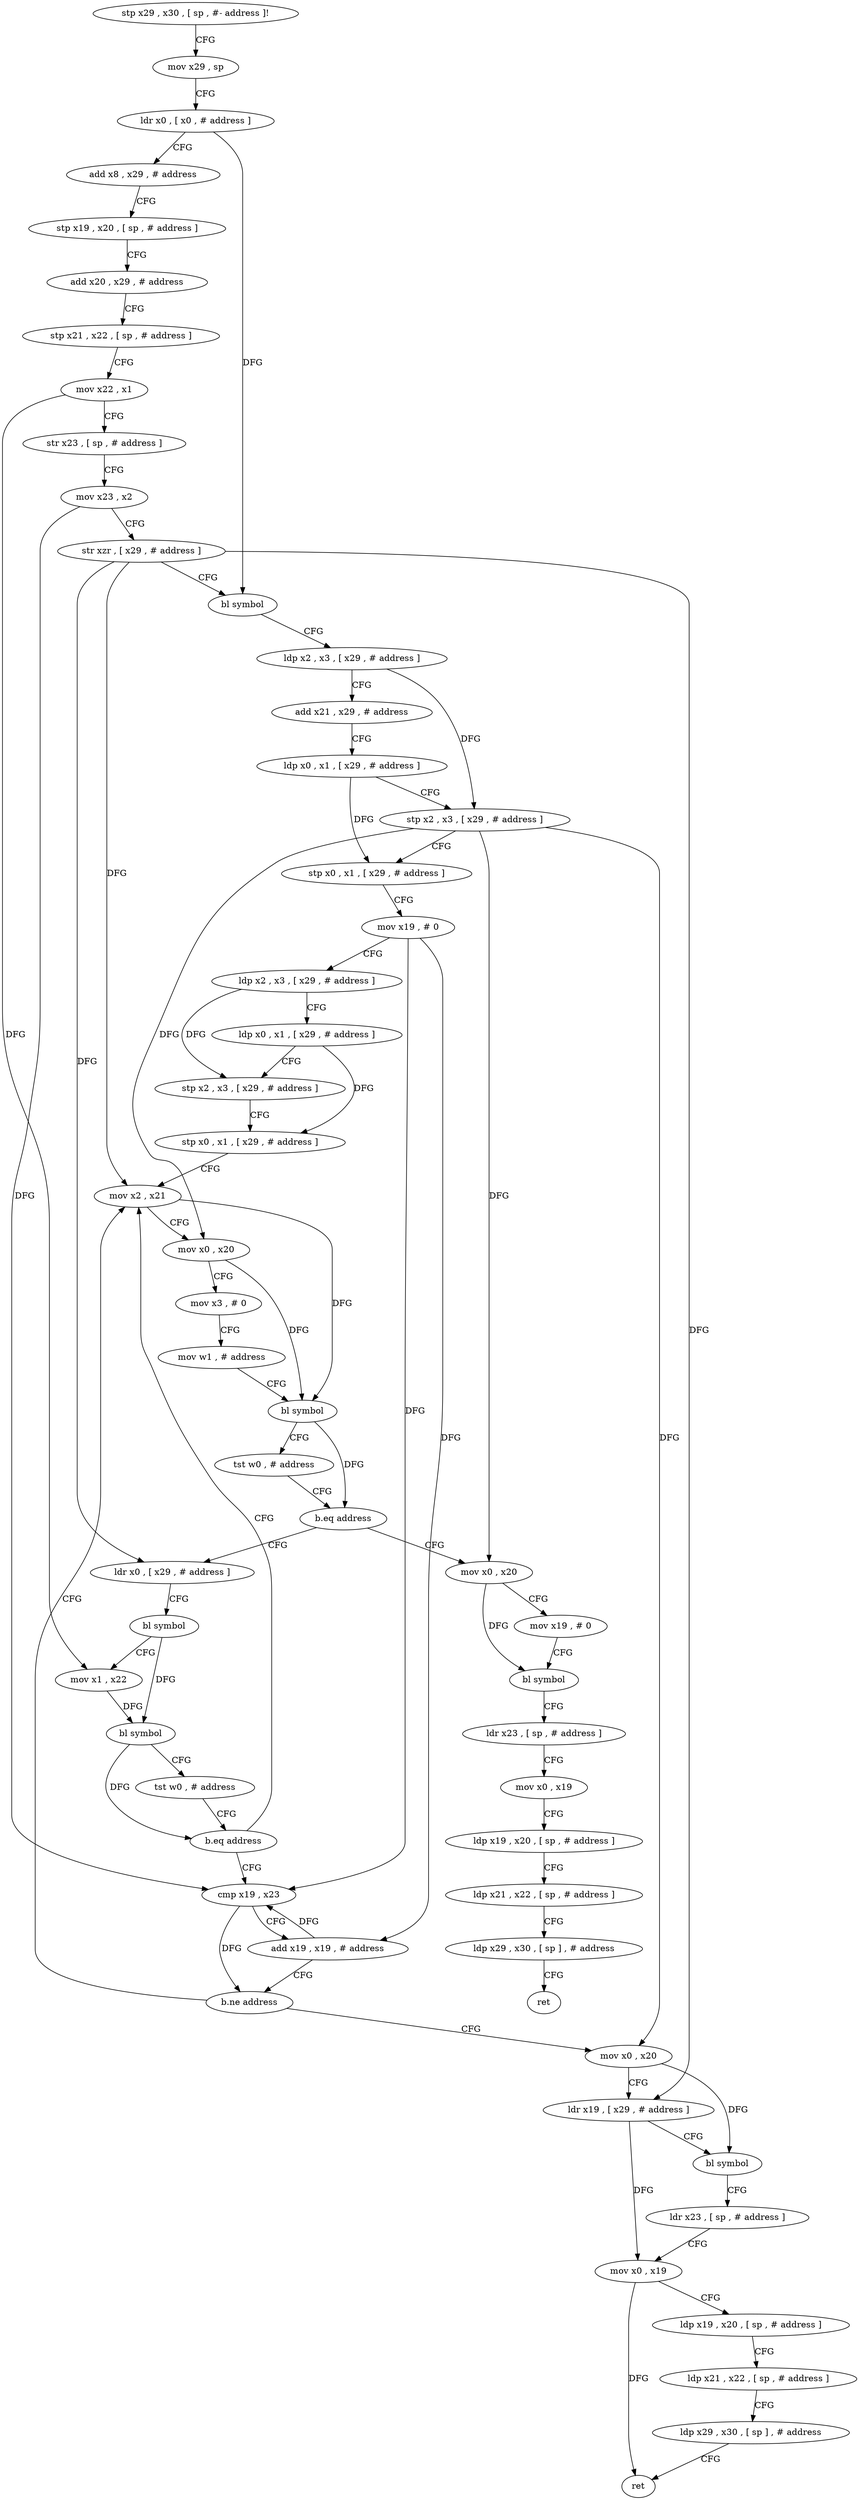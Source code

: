 digraph "func" {
"86088" [label = "stp x29 , x30 , [ sp , #- address ]!" ]
"86092" [label = "mov x29 , sp" ]
"86096" [label = "ldr x0 , [ x0 , # address ]" ]
"86100" [label = "add x8 , x29 , # address" ]
"86104" [label = "stp x19 , x20 , [ sp , # address ]" ]
"86108" [label = "add x20 , x29 , # address" ]
"86112" [label = "stp x21 , x22 , [ sp , # address ]" ]
"86116" [label = "mov x22 , x1" ]
"86120" [label = "str x23 , [ sp , # address ]" ]
"86124" [label = "mov x23 , x2" ]
"86128" [label = "str xzr , [ x29 , # address ]" ]
"86132" [label = "bl symbol" ]
"86136" [label = "ldp x2 , x3 , [ x29 , # address ]" ]
"86140" [label = "add x21 , x29 , # address" ]
"86144" [label = "ldp x0 , x1 , [ x29 , # address ]" ]
"86148" [label = "stp x2 , x3 , [ x29 , # address ]" ]
"86152" [label = "stp x0 , x1 , [ x29 , # address ]" ]
"86156" [label = "mov x19 , # 0" ]
"86160" [label = "ldp x2 , x3 , [ x29 , # address ]" ]
"86164" [label = "ldp x0 , x1 , [ x29 , # address ]" ]
"86168" [label = "stp x2 , x3 , [ x29 , # address ]" ]
"86172" [label = "stp x0 , x1 , [ x29 , # address ]" ]
"86176" [label = "mov x2 , x21" ]
"86280" [label = "mov x0 , x20" ]
"86284" [label = "mov x19 , # 0" ]
"86288" [label = "bl symbol" ]
"86292" [label = "ldr x23 , [ sp , # address ]" ]
"86296" [label = "mov x0 , x19" ]
"86300" [label = "ldp x19 , x20 , [ sp , # address ]" ]
"86304" [label = "ldp x21 , x22 , [ sp , # address ]" ]
"86308" [label = "ldp x29 , x30 , [ sp ] , # address" ]
"86312" [label = "ret" ]
"86204" [label = "ldr x0 , [ x29 , # address ]" ]
"86208" [label = "bl symbol" ]
"86212" [label = "mov x1 , x22" ]
"86216" [label = "bl symbol" ]
"86220" [label = "tst w0 , # address" ]
"86224" [label = "b.eq address" ]
"86228" [label = "cmp x19 , x23" ]
"86180" [label = "mov x0 , x20" ]
"86184" [label = "mov x3 , # 0" ]
"86188" [label = "mov w1 , # address" ]
"86192" [label = "bl symbol" ]
"86196" [label = "tst w0 , # address" ]
"86200" [label = "b.eq address" ]
"86232" [label = "add x19 , x19 , # address" ]
"86236" [label = "b.ne address" ]
"86240" [label = "mov x0 , x20" ]
"86244" [label = "ldr x19 , [ x29 , # address ]" ]
"86248" [label = "bl symbol" ]
"86252" [label = "ldr x23 , [ sp , # address ]" ]
"86256" [label = "mov x0 , x19" ]
"86260" [label = "ldp x19 , x20 , [ sp , # address ]" ]
"86264" [label = "ldp x21 , x22 , [ sp , # address ]" ]
"86268" [label = "ldp x29 , x30 , [ sp ] , # address" ]
"86272" [label = "ret" ]
"86088" -> "86092" [ label = "CFG" ]
"86092" -> "86096" [ label = "CFG" ]
"86096" -> "86100" [ label = "CFG" ]
"86096" -> "86132" [ label = "DFG" ]
"86100" -> "86104" [ label = "CFG" ]
"86104" -> "86108" [ label = "CFG" ]
"86108" -> "86112" [ label = "CFG" ]
"86112" -> "86116" [ label = "CFG" ]
"86116" -> "86120" [ label = "CFG" ]
"86116" -> "86212" [ label = "DFG" ]
"86120" -> "86124" [ label = "CFG" ]
"86124" -> "86128" [ label = "CFG" ]
"86124" -> "86228" [ label = "DFG" ]
"86128" -> "86132" [ label = "CFG" ]
"86128" -> "86204" [ label = "DFG" ]
"86128" -> "86244" [ label = "DFG" ]
"86128" -> "86176" [ label = "DFG" ]
"86132" -> "86136" [ label = "CFG" ]
"86136" -> "86140" [ label = "CFG" ]
"86136" -> "86148" [ label = "DFG" ]
"86140" -> "86144" [ label = "CFG" ]
"86144" -> "86148" [ label = "CFG" ]
"86144" -> "86152" [ label = "DFG" ]
"86148" -> "86152" [ label = "CFG" ]
"86148" -> "86180" [ label = "DFG" ]
"86148" -> "86280" [ label = "DFG" ]
"86148" -> "86240" [ label = "DFG" ]
"86152" -> "86156" [ label = "CFG" ]
"86156" -> "86160" [ label = "CFG" ]
"86156" -> "86228" [ label = "DFG" ]
"86156" -> "86232" [ label = "DFG" ]
"86160" -> "86164" [ label = "CFG" ]
"86160" -> "86168" [ label = "DFG" ]
"86164" -> "86168" [ label = "CFG" ]
"86164" -> "86172" [ label = "DFG" ]
"86168" -> "86172" [ label = "CFG" ]
"86172" -> "86176" [ label = "CFG" ]
"86176" -> "86180" [ label = "CFG" ]
"86176" -> "86192" [ label = "DFG" ]
"86280" -> "86284" [ label = "CFG" ]
"86280" -> "86288" [ label = "DFG" ]
"86284" -> "86288" [ label = "CFG" ]
"86288" -> "86292" [ label = "CFG" ]
"86292" -> "86296" [ label = "CFG" ]
"86296" -> "86300" [ label = "CFG" ]
"86300" -> "86304" [ label = "CFG" ]
"86304" -> "86308" [ label = "CFG" ]
"86308" -> "86312" [ label = "CFG" ]
"86204" -> "86208" [ label = "CFG" ]
"86208" -> "86212" [ label = "CFG" ]
"86208" -> "86216" [ label = "DFG" ]
"86212" -> "86216" [ label = "DFG" ]
"86216" -> "86220" [ label = "CFG" ]
"86216" -> "86224" [ label = "DFG" ]
"86220" -> "86224" [ label = "CFG" ]
"86224" -> "86176" [ label = "CFG" ]
"86224" -> "86228" [ label = "CFG" ]
"86228" -> "86232" [ label = "CFG" ]
"86228" -> "86236" [ label = "DFG" ]
"86180" -> "86184" [ label = "CFG" ]
"86180" -> "86192" [ label = "DFG" ]
"86184" -> "86188" [ label = "CFG" ]
"86188" -> "86192" [ label = "CFG" ]
"86192" -> "86196" [ label = "CFG" ]
"86192" -> "86200" [ label = "DFG" ]
"86196" -> "86200" [ label = "CFG" ]
"86200" -> "86280" [ label = "CFG" ]
"86200" -> "86204" [ label = "CFG" ]
"86232" -> "86236" [ label = "CFG" ]
"86232" -> "86228" [ label = "DFG" ]
"86236" -> "86176" [ label = "CFG" ]
"86236" -> "86240" [ label = "CFG" ]
"86240" -> "86244" [ label = "CFG" ]
"86240" -> "86248" [ label = "DFG" ]
"86244" -> "86248" [ label = "CFG" ]
"86244" -> "86256" [ label = "DFG" ]
"86248" -> "86252" [ label = "CFG" ]
"86252" -> "86256" [ label = "CFG" ]
"86256" -> "86260" [ label = "CFG" ]
"86256" -> "86272" [ label = "DFG" ]
"86260" -> "86264" [ label = "CFG" ]
"86264" -> "86268" [ label = "CFG" ]
"86268" -> "86272" [ label = "CFG" ]
}
